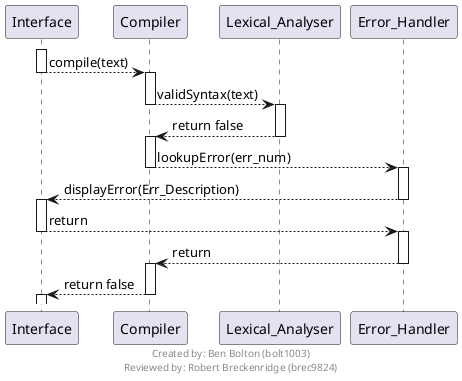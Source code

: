 @startuml
scale max 700 width
hide circle

footer
Created by: Ben Bolton (bolt1003)
Reviewed by: Robert Breckenridge (brec9824)
endfooter

activate Interface
Interface --> Compiler : compile(text)
deactivate Interface
activate Compiler
Compiler --> Lexical_Analyser : validSyntax(text)
deactivate Compiler
activate Lexical_Analyser
Lexical_Analyser --> Compiler : return false
deactivate Lexical_Analyser
activate Compiler
Compiler --> Error_Handler: lookupError(err_num)
deactivate Compiler
activate Error_Handler
Error_Handler --> Interface : displayError(Err_Description)
deactivate Error_Handler
activate Interface
Interface --> Error_Handler : return
deactivate Interface
activate Error_Handler
Error_Handler --> Compiler : return
deactivate Error_Handler
activate Compiler
Compiler --> Interface : return false
deactivate Compiler
activate Interface

@enduml